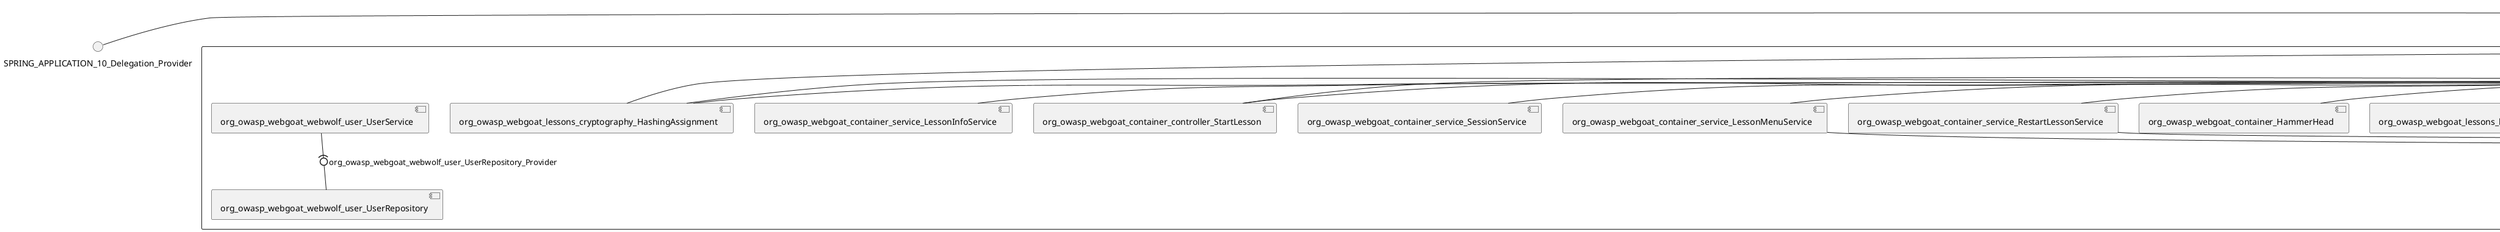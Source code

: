 @startuml
skinparam fixCircleLabelOverlapping true
skinparam componentStyle uml2
() SPRING_APPLICATION_10_Delegation_Provider
() SPRING_APPLICATION_11_Delegation_Provider
() SPRING_APPLICATION_12_Delegation_Provider
() SPRING_APPLICATION_13_Delegation_Provider
() SPRING_APPLICATION_14_Delegation_Provider
() SPRING_APPLICATION_15_Delegation_Provider
() SPRING_APPLICATION_16_Delegation_Provider
() SPRING_APPLICATION_2_Delegation_Provider
() SPRING_APPLICATION_3_Delegation_Provider
() SPRING_APPLICATION_4_Delegation_Provider
() SPRING_APPLICATION_5_Delegation_Provider
() SPRING_APPLICATION_6_Delegation_Provider
() SPRING_APPLICATION_7_Delegation_Provider
() SPRING_APPLICATION_8_Delegation_Provider
() SPRING_APPLICATION_9_Delegation_Provider
() SPRING_APPLICATION_BypassRestrictions_FieldRestrictions_POST_Delegation_Provider
() SPRING_APPLICATION_BypassRestrictions_frontendValidation_POST_Delegation_Provider
() SPRING_APPLICATION_ChromeDevTools_dummy_POST_Delegation_Provider
() SPRING_APPLICATION_ChromeDevTools_network_POST_Delegation_Provider
() SPRING_APPLICATION_CrossSiteScriptingStored_stored_xss_POST_Delegation_Provider
() SPRING_APPLICATION_CrossSiteScriptingStored_stored_xss_follow_up_POST_Delegation_Provider
() SPRING_APPLICATION_CrossSiteScripting_attack1_POST_Delegation_Provider
() SPRING_APPLICATION_CrossSiteScripting_attack3_POST_Delegation_Provider
() SPRING_APPLICATION_CrossSiteScripting_attack4_POST_Delegation_Provider
() SPRING_APPLICATION_CrossSiteScripting_attack5a_GET_Delegation_Provider
() SPRING_APPLICATION_CrossSiteScripting_attack6a_POST_Delegation_Provider
() SPRING_APPLICATION_CrossSiteScripting_dom_follow_up_POST_Delegation_Provider
() SPRING_APPLICATION_CrossSiteScripting_phone_home_xss_POST_Delegation_Provider
() SPRING_APPLICATION_CrossSiteScripting_quiz_GET_POST_Delegation_Provider
() SPRING_APPLICATION_Delegation_Provider
() SPRING_APPLICATION_GET_10_Delegation_Provider
() SPRING_APPLICATION_GET_11_Delegation_Provider
() SPRING_APPLICATION_GET_2_Delegation_Provider
() SPRING_APPLICATION_GET_3_Delegation_Provider
() SPRING_APPLICATION_GET_4_Delegation_Provider
() SPRING_APPLICATION_GET_5_Delegation_Provider
() SPRING_APPLICATION_GET_6_Delegation_Provider
() SPRING_APPLICATION_GET_7_Delegation_Provider
() SPRING_APPLICATION_GET_8_Delegation_Provider
() SPRING_APPLICATION_GET_9_Delegation_Provider
() SPRING_APPLICATION_GET_Delegation_Provider
() SPRING_APPLICATION_HtmlTampering_task_POST_Delegation_Provider
() SPRING_APPLICATION_HttpBasics_attack1_POST_Delegation_Provider
() SPRING_APPLICATION_HttpBasics_attack2_POST_Delegation_Provider
() SPRING_APPLICATION_IDOR_diff_attributes_POST_Delegation_Provider
() SPRING_APPLICATION_IDOR_login_POST_Delegation_Provider
() SPRING_APPLICATION_IDOR_profile_alt_path_POST_Delegation_Provider
() SPRING_APPLICATION_InsecureDeserialization_task_POST_Delegation_Provider
() SPRING_APPLICATION_InsecureLogin_Delegation_Provider
() SPRING_APPLICATION_JWT_decode_POST_Delegation_Provider
() SPRING_APPLICATION_JWT_jku_Delegation_Provider
() SPRING_APPLICATION_JWT_kid_Delegation_Provider
() SPRING_APPLICATION_JWT_quiz_GET_POST_Delegation_Provider
() SPRING_APPLICATION_JWT_refresh_Delegation_Provider
() SPRING_APPLICATION_JWT_secret_POST_Delegation_Provider
() SPRING_APPLICATION_JWT_votings_Delegation_Provider
() SPRING_APPLICATION_LogSpoofing_log_bleeding_POST_Delegation_Provider
() SPRING_APPLICATION_LogSpoofing_log_spoofing_POST_Delegation_Provider
() SPRING_APPLICATION_POST_10_Delegation_Provider
() SPRING_APPLICATION_POST_11_Delegation_Provider
() SPRING_APPLICATION_POST_12_Delegation_Provider
() SPRING_APPLICATION_POST_13_Delegation_Provider
() SPRING_APPLICATION_POST_14_Delegation_Provider
() SPRING_APPLICATION_POST_15_Delegation_Provider
() SPRING_APPLICATION_POST_16_Delegation_Provider
() SPRING_APPLICATION_POST_17_Delegation_Provider
() SPRING_APPLICATION_POST_18_Delegation_Provider
() SPRING_APPLICATION_POST_2_Delegation_Provider
() SPRING_APPLICATION_POST_3_Delegation_Provider
() SPRING_APPLICATION_POST_4_Delegation_Provider
() SPRING_APPLICATION_POST_5_Delegation_Provider
() SPRING_APPLICATION_POST_6_Delegation_Provider
() SPRING_APPLICATION_POST_7_Delegation_Provider
() SPRING_APPLICATION_POST_8_Delegation_Provider
() SPRING_APPLICATION_POST_9_Delegation_Provider
() SPRING_APPLICATION_POST_Delegation_Provider
() SPRING_APPLICATION_PUT_Delegation_Provider
() SPRING_APPLICATION_PasswordReset_ForgotPassword_create_password_reset_link_POST_Delegation_Provider
() SPRING_APPLICATION_PasswordReset_SecurityQuestions_POST_Delegation_Provider
() SPRING_APPLICATION_PasswordReset_reset_Delegation_Provider
() SPRING_APPLICATION_PasswordReset_simple_mail_reset_POST_Delegation_Provider
() SPRING_APPLICATION_PathTraversal_profile_picture_GET_Delegation_Provider
() SPRING_APPLICATION_PathTraversal_profile_picture_fix_GET_Delegation_Provider
() SPRING_APPLICATION_PathTraversal_profile_upload_POST_Delegation_Provider
() SPRING_APPLICATION_PathTraversal_profile_upload_fix_POST_Delegation_Provider
() SPRING_APPLICATION_PathTraversal_profile_upload_remove_user_input_POST_Delegation_Provider
() SPRING_APPLICATION_PathTraversal_random_POST_Delegation_Provider
() SPRING_APPLICATION_PathTraversal_random_picture_GET_Delegation_Provider
() SPRING_APPLICATION_PathTraversal_zip_slip_Delegation_Provider
() SPRING_APPLICATION_SSRF_task1_POST_Delegation_Provider
() SPRING_APPLICATION_SSRF_task2_POST_Delegation_Provider
() SPRING_APPLICATION_SecurePasswords_assignment_POST_Delegation_Provider
() SPRING_APPLICATION_SqlInjectionAdvanced_attack6a_POST_Delegation_Provider
() SPRING_APPLICATION_SqlInjectionAdvanced_attack6b_POST_Delegation_Provider
() SPRING_APPLICATION_SqlInjectionAdvanced_challenge_Login_POST_Delegation_Provider
() SPRING_APPLICATION_SqlInjectionAdvanced_challenge_PUT_Delegation_Provider
() SPRING_APPLICATION_SqlInjectionAdvanced_quiz_GET_POST_Delegation_Provider
() SPRING_APPLICATION_SqlInjectionMitigations_attack10a_POST_Delegation_Provider
() SPRING_APPLICATION_SqlInjectionMitigations_attack10b_POST_Delegation_Provider
() SPRING_APPLICATION_SqlInjectionMitigations_attack12a_POST_Delegation_Provider
() SPRING_APPLICATION_SqlInjectionMitigations_servers_GET_Delegation_Provider
() SPRING_APPLICATION_SqlInjection_assignment5a_POST_Delegation_Provider
() SPRING_APPLICATION_SqlInjection_assignment5b_POST_Delegation_Provider
() SPRING_APPLICATION_SqlInjection_attack10_POST_Delegation_Provider
() SPRING_APPLICATION_SqlInjection_attack2_POST_Delegation_Provider
() SPRING_APPLICATION_SqlInjection_attack3_POST_Delegation_Provider
() SPRING_APPLICATION_SqlInjection_attack4_POST_Delegation_Provider
() SPRING_APPLICATION_SqlInjection_attack5_POST_Delegation_Provider
() SPRING_APPLICATION_SqlInjection_attack8_POST_Delegation_Provider
() SPRING_APPLICATION_SqlInjection_attack9_POST_Delegation_Provider
() SPRING_APPLICATION_SqlOnlyInputValidationOnKeywords_attack_POST_Delegation_Provider
() SPRING_APPLICATION_SqlOnlyInputValidation_attack_POST_Delegation_Provider
() SPRING_APPLICATION_VulnerableComponents_attack1_POST_Delegation_Provider
() SPRING_APPLICATION_WebWolf_GET_Delegation_Provider
() SPRING_APPLICATION_WebWolf_landing_Delegation_Provider
() SPRING_APPLICATION_WebWolf_mail_Delegation_Provider
() SPRING_APPLICATION_challenge_1_POST_Delegation_Provider
() SPRING_APPLICATION_challenge_5_POST_Delegation_Provider
() SPRING_APPLICATION_challenge_7_Delegation_Provider
() SPRING_APPLICATION_challenge_8_Delegation_Provider
() SPRING_APPLICATION_challenge_logo_Delegation_Provider
() SPRING_APPLICATION_cia_quiz_GET_POST_Delegation_Provider
() SPRING_APPLICATION_clientSideFiltering_attack1_POST_Delegation_Provider
() SPRING_APPLICATION_clientSideFiltering_challenge_store_coupons_GET_Delegation_Provider
() SPRING_APPLICATION_clientSideFiltering_getItForFree_POST_Delegation_Provider
() SPRING_APPLICATION_clientSideFiltering_salaries_GET_Delegation_Provider
() SPRING_APPLICATION_crypto_encoding_basic_auth_POST_Delegation_Provider
() SPRING_APPLICATION_crypto_encoding_xor_POST_Delegation_Provider
() SPRING_APPLICATION_crypto_hashing_POST_Delegation_Provider
() SPRING_APPLICATION_crypto_secure_defaults_POST_Delegation_Provider
() SPRING_APPLICATION_crypto_signing_verify_POST_Delegation_Provider
() SPRING_APPLICATION_csrf_feedback_message_POST_Delegation_Provider
() SPRING_APPLICATION_csrf_review_POST_Delegation_Provider
() SPRING_APPLICATION_files_GET_Delegation_Provider
() SPRING_APPLICATION_fileupload_POST_Delegation_Provider
() SPRING_APPLICATION_jwt_Delegation_Provider
() SPRING_APPLICATION_landing_Delegation_Provider
() SPRING_APPLICATION_lesson_template_Delegation_Provider
() SPRING_APPLICATION_login_oauth_mvc_GET_Delegation_Provider
() SPRING_APPLICATION_mail_DELETE_GET_POST_Delegation_Provider
() SPRING_APPLICATION_register_mvc_POST_Delegation_Provider
() SPRING_APPLICATION_registration_GET_Delegation_Provider
() SPRING_APPLICATION_requests_GET_Delegation_Provider
() SPRING_APPLICATION_scoreboard_data_GET_Delegation_Provider
() SPRING_APPLICATION_server_directory_GET_Delegation_Provider
() SPRING_APPLICATION_service_debug_labels_mvc_Delegation_Provider
() SPRING_APPLICATION_service_lessonoverview_mvc_Delegation_Provider
() SPRING_APPLICATION_xxe_comments_GET_Delegation_Provider
rectangle System {
[org_owasp_webgoat_container_HammerHead] [[webgoat-webgoat.repository#_fHereJDmEe-C69D9hOqeIQ]]
[org_owasp_webgoat_container_WebWolfRedirect] [[webgoat-webgoat.repository#_fHereJDmEe-C69D9hOqeIQ]]
[org_owasp_webgoat_container_controller_StartLesson] [[webgoat-webgoat.repository#_fHereJDmEe-C69D9hOqeIQ]]
[org_owasp_webgoat_container_controller_Welcome] [[webgoat-webgoat.repository#_fHereJDmEe-C69D9hOqeIQ]]
[org_owasp_webgoat_container_i18n_PluginMessages_Provider] [[webgoat-webgoat.repository#_fHereJDmEe-C69D9hOqeIQ]]
[org_owasp_webgoat_container_report_ReportCardController] [[webgoat-webgoat.repository#_fHereJDmEe-C69D9hOqeIQ]]
[org_owasp_webgoat_container_service_EnvironmentService] [[webgoat-webgoat.repository#_fHereJDmEe-C69D9hOqeIQ]]
[org_owasp_webgoat_container_service_HintService] [[webgoat-webgoat.repository#_fHereJDmEe-C69D9hOqeIQ]]
[org_owasp_webgoat_container_service_LabelDebugService] [[webgoat-webgoat.repository#_fHereJDmEe-C69D9hOqeIQ]]
[org_owasp_webgoat_container_service_LabelService] [[webgoat-webgoat.repository#_fHereJDmEe-C69D9hOqeIQ]]
[org_owasp_webgoat_container_service_LessonInfoService] [[webgoat-webgoat.repository#_fHereJDmEe-C69D9hOqeIQ]]
[org_owasp_webgoat_container_service_LessonMenuService] [[webgoat-webgoat.repository#_fHereJDmEe-C69D9hOqeIQ]]
[org_owasp_webgoat_container_service_LessonProgressService] [[webgoat-webgoat.repository#_fHereJDmEe-C69D9hOqeIQ]]
[org_owasp_webgoat_container_service_LessonTitleService] [[webgoat-webgoat.repository#_fHereJDmEe-C69D9hOqeIQ]]
[org_owasp_webgoat_container_service_RestartLessonService] [[webgoat-webgoat.repository#_fHereJDmEe-C69D9hOqeIQ]]
[org_owasp_webgoat_container_service_SessionService] [[webgoat-webgoat.repository#_fHereJDmEe-C69D9hOqeIQ]]
[org_owasp_webgoat_container_session_UserSessionData_Provider] [[webgoat-webgoat.repository#_fHereJDmEe-C69D9hOqeIQ]]
[org_owasp_webgoat_container_session_WebSession_Provider] [[webgoat-webgoat.repository#_fHereJDmEe-C69D9hOqeIQ]]
[org_owasp_webgoat_container_users_RegistrationController] [[webgoat-webgoat.repository#_fHereJDmEe-C69D9hOqeIQ]]
[org_owasp_webgoat_container_users_Scoreboard] [[webgoat-webgoat.repository#_fHereJDmEe-C69D9hOqeIQ]]
[org_owasp_webgoat_container_users_UserProgressRepository] [[webgoat-webgoat.repository#_fHereJDmEe-C69D9hOqeIQ]]
[org_owasp_webgoat_container_users_UserRepository] [[webgoat-webgoat.repository#_fHereJDmEe-C69D9hOqeIQ]]
[org_owasp_webgoat_container_users_UserService] [[webgoat-webgoat.repository#_fHereJDmEe-C69D9hOqeIQ]]
[org_owasp_webgoat_lessons_authbypass_VerifyAccount] [[webgoat-webgoat.repository#_fHereJDmEe-C69D9hOqeIQ]]
[org_owasp_webgoat_lessons_bypassrestrictions_BypassRestrictionsFieldRestrictions] [[webgoat-webgoat.repository#_fHereJDmEe-C69D9hOqeIQ]]
[org_owasp_webgoat_lessons_bypassrestrictions_BypassRestrictionsFrontendValidation] [[webgoat-webgoat.repository#_fHereJDmEe-C69D9hOqeIQ]]
[org_owasp_webgoat_lessons_challenges_FlagController] [[webgoat-webgoat.repository#_fHereJDmEe-C69D9hOqeIQ]]
[org_owasp_webgoat_lessons_challenges_challenge1_Assignment1] [[webgoat-webgoat.repository#_fHereJDmEe-C69D9hOqeIQ]]
[org_owasp_webgoat_lessons_challenges_challenge1_ImageServlet] [[webgoat-webgoat.repository#_fHereJDmEe-C69D9hOqeIQ]]
[org_owasp_webgoat_lessons_challenges_challenge5_Assignment5] [[webgoat-webgoat.repository#_fHereJDmEe-C69D9hOqeIQ]]
[org_owasp_webgoat_lessons_challenges_challenge7_Assignment7] [[webgoat-webgoat.repository#_fHereJDmEe-C69D9hOqeIQ]]
[org_owasp_webgoat_lessons_challenges_challenge8_Assignment8] [[webgoat-webgoat.repository#_fHereJDmEe-C69D9hOqeIQ]]
[org_owasp_webgoat_lessons_chromedevtools_NetworkDummy] [[webgoat-webgoat.repository#_fHereJDmEe-C69D9hOqeIQ]]
[org_owasp_webgoat_lessons_chromedevtools_NetworkLesson] [[webgoat-webgoat.repository#_fHereJDmEe-C69D9hOqeIQ]]
[org_owasp_webgoat_lessons_cia_CIAQuiz] [[webgoat-webgoat.repository#_fHereJDmEe-C69D9hOqeIQ]]
[org_owasp_webgoat_lessons_clientsidefiltering_ClientSideFilteringAssignment] [[webgoat-webgoat.repository#_fHereJDmEe-C69D9hOqeIQ]]
[org_owasp_webgoat_lessons_clientsidefiltering_ClientSideFilteringFreeAssignment] [[webgoat-webgoat.repository#_fHereJDmEe-C69D9hOqeIQ]]
[org_owasp_webgoat_lessons_clientsidefiltering_Salaries] [[webgoat-webgoat.repository#_fHereJDmEe-C69D9hOqeIQ]]
[org_owasp_webgoat_lessons_clientsidefiltering_ShopEndpoint] [[webgoat-webgoat.repository#_fHereJDmEe-C69D9hOqeIQ]]
[org_owasp_webgoat_lessons_cryptography_EncodingAssignment] [[webgoat-webgoat.repository#_fHereJDmEe-C69D9hOqeIQ]]
[org_owasp_webgoat_lessons_cryptography_HashingAssignment] [[webgoat-webgoat.repository#_fHereJDmEe-C69D9hOqeIQ]]
[org_owasp_webgoat_lessons_cryptography_SecureDefaultsAssignment] [[webgoat-webgoat.repository#_fHereJDmEe-C69D9hOqeIQ]]
[org_owasp_webgoat_lessons_cryptography_SigningAssignment] [[webgoat-webgoat.repository#_fHereJDmEe-C69D9hOqeIQ]]
[org_owasp_webgoat_lessons_cryptography_XOREncodingAssignment] [[webgoat-webgoat.repository#_fHereJDmEe-C69D9hOqeIQ]]
[org_owasp_webgoat_lessons_csrf_CSRFConfirmFlag1] [[webgoat-webgoat.repository#_fHereJDmEe-C69D9hOqeIQ]]
[org_owasp_webgoat_lessons_csrf_CSRFFeedback] [[webgoat-webgoat.repository#_fHereJDmEe-C69D9hOqeIQ]]
[org_owasp_webgoat_lessons_csrf_CSRFGetFlag] [[webgoat-webgoat.repository#_fHereJDmEe-C69D9hOqeIQ]]
[org_owasp_webgoat_lessons_csrf_CSRFLogin] [[webgoat-webgoat.repository#_fHereJDmEe-C69D9hOqeIQ]]
[org_owasp_webgoat_lessons_csrf_ForgedReviews] [[webgoat-webgoat.repository#_fHereJDmEe-C69D9hOqeIQ]]
[org_owasp_webgoat_lessons_csrf_ObjectMapper_Provider] [[webgoat-webgoat.repository#_fHereJDmEe-C69D9hOqeIQ]]
[org_owasp_webgoat_lessons_deserialization_InsecureDeserializationTask] [[webgoat-webgoat.repository#_fHereJDmEe-C69D9hOqeIQ]]
[org_owasp_webgoat_lessons_hijacksession_HijackSessionAssignment] [[webgoat-webgoat.repository#_fHereJDmEe-C69D9hOqeIQ]]
[org_owasp_webgoat_lessons_hijacksession_cas_HijackSessionAuthenticationProvider] [[webgoat-webgoat.repository#_fHereJDmEe-C69D9hOqeIQ]]
[org_owasp_webgoat_lessons_htmltampering_HtmlTamperingTask] [[webgoat-webgoat.repository#_fHereJDmEe-C69D9hOqeIQ]]
[org_owasp_webgoat_lessons_httpbasics_HttpBasicsLesson] [[webgoat-webgoat.repository#_fHereJDmEe-C69D9hOqeIQ]]
[org_owasp_webgoat_lessons_httpbasics_HttpBasicsQuiz] [[webgoat-webgoat.repository#_fHereJDmEe-C69D9hOqeIQ]]
[org_owasp_webgoat_lessons_httpproxies_HttpBasicsInterceptRequest] [[webgoat-webgoat.repository#_fHereJDmEe-C69D9hOqeIQ]]
[org_owasp_webgoat_lessons_idor_IDORDiffAttributes] [[webgoat-webgoat.repository#_fHereJDmEe-C69D9hOqeIQ]]
[org_owasp_webgoat_lessons_idor_IDOREditOtherProfile] [[webgoat-webgoat.repository#_fHereJDmEe-C69D9hOqeIQ]]
[org_owasp_webgoat_lessons_idor_IDORLogin] [[webgoat-webgoat.repository#_fHereJDmEe-C69D9hOqeIQ]]
[org_owasp_webgoat_lessons_idor_IDORViewOtherProfile] [[webgoat-webgoat.repository#_fHereJDmEe-C69D9hOqeIQ]]
[org_owasp_webgoat_lessons_idor_IDORViewOwnProfile] [[webgoat-webgoat.repository#_fHereJDmEe-C69D9hOqeIQ]]
[org_owasp_webgoat_lessons_idor_IDORViewOwnProfileAltUrl] [[webgoat-webgoat.repository#_fHereJDmEe-C69D9hOqeIQ]]
[org_owasp_webgoat_lessons_insecurelogin_InsecureLoginTask] [[webgoat-webgoat.repository#_fHereJDmEe-C69D9hOqeIQ]]
[org_owasp_webgoat_lessons_jwt_JWTDecodeEndpoint] [[webgoat-webgoat.repository#_fHereJDmEe-C69D9hOqeIQ]]
[org_owasp_webgoat_lessons_jwt_JWTQuiz] [[webgoat-webgoat.repository#_fHereJDmEe-C69D9hOqeIQ]]
[org_owasp_webgoat_lessons_jwt_JWTRefreshEndpoint] [[webgoat-webgoat.repository#_fHereJDmEe-C69D9hOqeIQ]]
[org_owasp_webgoat_lessons_jwt_JWTSecretKeyEndpoint] [[webgoat-webgoat.repository#_fHereJDmEe-C69D9hOqeIQ]]
[org_owasp_webgoat_lessons_jwt_JWTVotesEndpoint] [[webgoat-webgoat.repository#_fHereJDmEe-C69D9hOqeIQ]]
[org_owasp_webgoat_lessons_jwt_claimmisuse_JWTHeaderJKUEndpoint] [[webgoat-webgoat.repository#_fHereJDmEe-C69D9hOqeIQ]]
[org_owasp_webgoat_lessons_jwt_claimmisuse_JWTHeaderKIDEndpoint] [[webgoat-webgoat.repository#_fHereJDmEe-C69D9hOqeIQ]]
[org_owasp_webgoat_lessons_lessontemplate_SampleAttack] [[webgoat-webgoat.repository#_fHereJDmEe-C69D9hOqeIQ]]
[org_owasp_webgoat_lessons_logging_LogBleedingTask] [[webgoat-webgoat.repository#_fHereJDmEe-C69D9hOqeIQ]]
[org_owasp_webgoat_lessons_logging_LogSpoofingTask] [[webgoat-webgoat.repository#_fHereJDmEe-C69D9hOqeIQ]]
[org_owasp_webgoat_lessons_missingac_MissingFunctionACHiddenMenus] [[webgoat-webgoat.repository#_fHereJDmEe-C69D9hOqeIQ]]
[org_owasp_webgoat_lessons_missingac_MissingFunctionACUsers] [[webgoat-webgoat.repository#_fHereJDmEe-C69D9hOqeIQ]]
[org_owasp_webgoat_lessons_missingac_MissingFunctionACYourHash] [[webgoat-webgoat.repository#_fHereJDmEe-C69D9hOqeIQ]]
[org_owasp_webgoat_lessons_missingac_MissingFunctionACYourHashAdmin] [[webgoat-webgoat.repository#_fHereJDmEe-C69D9hOqeIQ]]
[org_owasp_webgoat_lessons_passwordreset_QuestionsAssignment] [[webgoat-webgoat.repository#_fHereJDmEe-C69D9hOqeIQ]]
[org_owasp_webgoat_lessons_passwordreset_ResetLinkAssignment] [[webgoat-webgoat.repository#_fHereJDmEe-C69D9hOqeIQ]]
[org_owasp_webgoat_lessons_passwordreset_ResetLinkAssignmentForgotPassword] [[webgoat-webgoat.repository#_fHereJDmEe-C69D9hOqeIQ]]
[org_owasp_webgoat_lessons_passwordreset_SecurityQuestionAssignment] [[webgoat-webgoat.repository#_fHereJDmEe-C69D9hOqeIQ]]
[org_owasp_webgoat_lessons_passwordreset_SimpleMailAssignment] [[webgoat-webgoat.repository#_fHereJDmEe-C69D9hOqeIQ]]
[org_owasp_webgoat_lessons_passwordreset_TriedQuestions] [[webgoat-webgoat.repository#_fHereJDmEe-C69D9hOqeIQ]]
[org_owasp_webgoat_lessons_pathtraversal_ProfileUpload] [[webgoat-webgoat.repository#_fHereJDmEe-C69D9hOqeIQ]]
[org_owasp_webgoat_lessons_pathtraversal_ProfileUploadFix] [[webgoat-webgoat.repository#_fHereJDmEe-C69D9hOqeIQ]]
[org_owasp_webgoat_lessons_pathtraversal_ProfileUploadRemoveUserInput] [[webgoat-webgoat.repository#_fHereJDmEe-C69D9hOqeIQ]]
[org_owasp_webgoat_lessons_pathtraversal_ProfileUploadRetrieval] [[webgoat-webgoat.repository#_fHereJDmEe-C69D9hOqeIQ]]
[org_owasp_webgoat_lessons_pathtraversal_ProfileZipSlip] [[webgoat-webgoat.repository#_fHereJDmEe-C69D9hOqeIQ]]
[org_owasp_webgoat_lessons_securepasswords_SecurePasswordsAssignment] [[webgoat-webgoat.repository#_fHereJDmEe-C69D9hOqeIQ]]
[org_owasp_webgoat_lessons_spoofcookie_SpoofCookieAssignment] [[webgoat-webgoat.repository#_fHereJDmEe-C69D9hOqeIQ]]
[org_owasp_webgoat_lessons_sqlinjection_advanced_SqlInjectionChallenge] [[webgoat-webgoat.repository#_fHereJDmEe-C69D9hOqeIQ]]
[org_owasp_webgoat_lessons_sqlinjection_advanced_SqlInjectionChallengeLogin] [[webgoat-webgoat.repository#_fHereJDmEe-C69D9hOqeIQ]]
[org_owasp_webgoat_lessons_sqlinjection_advanced_SqlInjectionLesson6a] [[webgoat-webgoat.repository#_fHereJDmEe-C69D9hOqeIQ]]
[org_owasp_webgoat_lessons_sqlinjection_advanced_SqlInjectionLesson6b] [[webgoat-webgoat.repository#_fHereJDmEe-C69D9hOqeIQ]]
[org_owasp_webgoat_lessons_sqlinjection_advanced_SqlInjectionQuiz] [[webgoat-webgoat.repository#_fHereJDmEe-C69D9hOqeIQ]]
[org_owasp_webgoat_lessons_sqlinjection_introduction_SqlInjectionLesson10] [[webgoat-webgoat.repository#_fHereJDmEe-C69D9hOqeIQ]]
[org_owasp_webgoat_lessons_sqlinjection_introduction_SqlInjectionLesson2] [[webgoat-webgoat.repository#_fHereJDmEe-C69D9hOqeIQ]]
[org_owasp_webgoat_lessons_sqlinjection_introduction_SqlInjectionLesson3] [[webgoat-webgoat.repository#_fHereJDmEe-C69D9hOqeIQ]]
[org_owasp_webgoat_lessons_sqlinjection_introduction_SqlInjectionLesson4] [[webgoat-webgoat.repository#_fHereJDmEe-C69D9hOqeIQ]]
[org_owasp_webgoat_lessons_sqlinjection_introduction_SqlInjectionLesson5] [[webgoat-webgoat.repository#_fHereJDmEe-C69D9hOqeIQ]]
[org_owasp_webgoat_lessons_sqlinjection_introduction_SqlInjectionLesson5a] [[webgoat-webgoat.repository#_fHereJDmEe-C69D9hOqeIQ]]
[org_owasp_webgoat_lessons_sqlinjection_introduction_SqlInjectionLesson5b] [[webgoat-webgoat.repository#_fHereJDmEe-C69D9hOqeIQ]]
[org_owasp_webgoat_lessons_sqlinjection_introduction_SqlInjectionLesson8] [[webgoat-webgoat.repository#_fHereJDmEe-C69D9hOqeIQ]]
[org_owasp_webgoat_lessons_sqlinjection_introduction_SqlInjectionLesson9] [[webgoat-webgoat.repository#_fHereJDmEe-C69D9hOqeIQ]]
[org_owasp_webgoat_lessons_sqlinjection_mitigation_Servers] [[webgoat-webgoat.repository#_fHereJDmEe-C69D9hOqeIQ]]
[org_owasp_webgoat_lessons_sqlinjection_mitigation_SqlInjectionLesson10a] [[webgoat-webgoat.repository#_fHereJDmEe-C69D9hOqeIQ]]
[org_owasp_webgoat_lessons_sqlinjection_mitigation_SqlInjectionLesson10b] [[webgoat-webgoat.repository#_fHereJDmEe-C69D9hOqeIQ]]
[org_owasp_webgoat_lessons_sqlinjection_mitigation_SqlInjectionLesson13] [[webgoat-webgoat.repository#_fHereJDmEe-C69D9hOqeIQ]]
[org_owasp_webgoat_lessons_sqlinjection_mitigation_SqlOnlyInputValidation] [[webgoat-webgoat.repository#_fHereJDmEe-C69D9hOqeIQ]]
[org_owasp_webgoat_lessons_sqlinjection_mitigation_SqlOnlyInputValidationOnKeywords] [[webgoat-webgoat.repository#_fHereJDmEe-C69D9hOqeIQ]]
[org_owasp_webgoat_lessons_ssrf_SSRFTask1] [[webgoat-webgoat.repository#_fHereJDmEe-C69D9hOqeIQ]]
[org_owasp_webgoat_lessons_ssrf_SSRFTask2] [[webgoat-webgoat.repository#_fHereJDmEe-C69D9hOqeIQ]]
[org_owasp_webgoat_lessons_vulnerablecomponents_VulnerableComponentsLesson] [[webgoat-webgoat.repository#_fHereJDmEe-C69D9hOqeIQ]]
[org_owasp_webgoat_lessons_webwolfintroduction_LandingAssignment] [[webgoat-webgoat.repository#_fHereJDmEe-C69D9hOqeIQ]]
[org_owasp_webgoat_lessons_webwolfintroduction_MailAssignment] [[webgoat-webgoat.repository#_fHereJDmEe-C69D9hOqeIQ]]
[org_owasp_webgoat_lessons_xss_CrossSiteScriptingLesson1] [[webgoat-webgoat.repository#_fHereJDmEe-C69D9hOqeIQ]]
[org_owasp_webgoat_lessons_xss_CrossSiteScriptingLesson3] [[webgoat-webgoat.repository#_fHereJDmEe-C69D9hOqeIQ]]
[org_owasp_webgoat_lessons_xss_CrossSiteScriptingLesson4] [[webgoat-webgoat.repository#_fHereJDmEe-C69D9hOqeIQ]]
[org_owasp_webgoat_lessons_xss_CrossSiteScriptingLesson5a] [[webgoat-webgoat.repository#_fHereJDmEe-C69D9hOqeIQ]]
[org_owasp_webgoat_lessons_xss_CrossSiteScriptingLesson6a] [[webgoat-webgoat.repository#_fHereJDmEe-C69D9hOqeIQ]]
[org_owasp_webgoat_lessons_xss_CrossSiteScriptingQuiz] [[webgoat-webgoat.repository#_fHereJDmEe-C69D9hOqeIQ]]
[org_owasp_webgoat_lessons_xss_DOMCrossSiteScripting] [[webgoat-webgoat.repository#_fHereJDmEe-C69D9hOqeIQ]]
[org_owasp_webgoat_lessons_xss_DOMCrossSiteScriptingVerifier] [[webgoat-webgoat.repository#_fHereJDmEe-C69D9hOqeIQ]]
[org_owasp_webgoat_lessons_xss_stored_StoredCrossSiteScriptingVerifier] [[webgoat-webgoat.repository#_fHereJDmEe-C69D9hOqeIQ]]
[org_owasp_webgoat_lessons_xss_stored_StoredXssComments] [[webgoat-webgoat.repository#_fHereJDmEe-C69D9hOqeIQ]]
[org_owasp_webgoat_lessons_xxe_BlindSendFileAssignment] [[webgoat-webgoat.repository#_fHereJDmEe-C69D9hOqeIQ]]
[org_owasp_webgoat_lessons_xxe_CommentsCache] [[webgoat-webgoat.repository#_fHereJDmEe-C69D9hOqeIQ]]
[org_owasp_webgoat_lessons_xxe_CommentsEndpoint] [[webgoat-webgoat.repository#_fHereJDmEe-C69D9hOqeIQ]]
[org_owasp_webgoat_lessons_xxe_ContentTypeAssignment] [[webgoat-webgoat.repository#_fHereJDmEe-C69D9hOqeIQ]]
[org_owasp_webgoat_lessons_xxe_SimpleXXE] [[webgoat-webgoat.repository#_fHereJDmEe-C69D9hOqeIQ]]
[org_owasp_webgoat_webwolf_FileServer] [[webgoat-webgoat.repository#_fHereJDmEe-C69D9hOqeIQ]]
[org_owasp_webgoat_webwolf_jwt_JWTController] [[webgoat-webgoat.repository#_fHereJDmEe-C69D9hOqeIQ]]
[org_owasp_webgoat_webwolf_mailbox_MailboxController] [[webgoat-webgoat.repository#_fHereJDmEe-C69D9hOqeIQ]]
[org_owasp_webgoat_webwolf_mailbox_MailboxRepository] [[webgoat-webgoat.repository#_fHereJDmEe-C69D9hOqeIQ]]
[org_owasp_webgoat_webwolf_requests_LandingPage] [[webgoat-webgoat.repository#_fHereJDmEe-C69D9hOqeIQ]]
[org_owasp_webgoat_webwolf_requests_Requests] [[webgoat-webgoat.repository#_fHereJDmEe-C69D9hOqeIQ]]
[org_owasp_webgoat_webwolf_user_UserRepository] [[webgoat-webgoat.repository#_fHereJDmEe-C69D9hOqeIQ]]
[org_owasp_webgoat_webwolf_user_UserService] [[webgoat-webgoat.repository#_fHereJDmEe-C69D9hOqeIQ]]
port SPRING_APPLICATION_10_Provider
SPRING_APPLICATION_10_Delegation_Provider - SPRING_APPLICATION_10_Provider
SPRING_APPLICATION_10_Provider - [org_owasp_webgoat_lessons_cryptography_HashingAssignment]
port SPRING_APPLICATION_11_Provider
SPRING_APPLICATION_11_Delegation_Provider - SPRING_APPLICATION_11_Provider
SPRING_APPLICATION_11_Provider - [org_owasp_webgoat_webwolf_FileServer]
port SPRING_APPLICATION_12_Provider
SPRING_APPLICATION_12_Delegation_Provider - SPRING_APPLICATION_12_Provider
SPRING_APPLICATION_12_Provider - [org_owasp_webgoat_lessons_cryptography_HashingAssignment]
port SPRING_APPLICATION_13_Provider
SPRING_APPLICATION_13_Delegation_Provider - SPRING_APPLICATION_13_Provider
SPRING_APPLICATION_13_Provider - [org_owasp_webgoat_container_service_LessonInfoService]
port SPRING_APPLICATION_14_Provider
SPRING_APPLICATION_14_Delegation_Provider - SPRING_APPLICATION_14_Provider
SPRING_APPLICATION_14_Provider - [org_owasp_webgoat_container_controller_StartLesson]
port SPRING_APPLICATION_15_Provider
SPRING_APPLICATION_15_Delegation_Provider - SPRING_APPLICATION_15_Provider
SPRING_APPLICATION_15_Provider - [org_owasp_webgoat_lessons_cryptography_SigningAssignment]
port SPRING_APPLICATION_16_Provider
SPRING_APPLICATION_16_Delegation_Provider - SPRING_APPLICATION_16_Provider
SPRING_APPLICATION_16_Provider - [org_owasp_webgoat_container_service_SessionService]
port SPRING_APPLICATION_2_Provider
SPRING_APPLICATION_2_Delegation_Provider - SPRING_APPLICATION_2_Provider
SPRING_APPLICATION_2_Provider - [org_owasp_webgoat_container_controller_StartLesson]
port SPRING_APPLICATION_3_Provider
SPRING_APPLICATION_3_Delegation_Provider - SPRING_APPLICATION_3_Provider
SPRING_APPLICATION_3_Provider - [org_owasp_webgoat_container_service_LessonMenuService]
port SPRING_APPLICATION_4_Provider
SPRING_APPLICATION_4_Delegation_Provider - SPRING_APPLICATION_4_Provider
SPRING_APPLICATION_4_Provider - [org_owasp_webgoat_lessons_xxe_SimpleXXE]
port SPRING_APPLICATION_5_Provider
SPRING_APPLICATION_5_Delegation_Provider - SPRING_APPLICATION_5_Provider
SPRING_APPLICATION_5_Provider - [org_owasp_webgoat_container_service_RestartLessonService]
port SPRING_APPLICATION_6_Provider
SPRING_APPLICATION_6_Delegation_Provider - SPRING_APPLICATION_6_Provider
SPRING_APPLICATION_6_Provider - [org_owasp_webgoat_lessons_jwt_JWTSecretKeyEndpoint]
port SPRING_APPLICATION_7_Provider
SPRING_APPLICATION_7_Delegation_Provider - SPRING_APPLICATION_7_Provider
SPRING_APPLICATION_7_Provider - [org_owasp_webgoat_container_service_LabelDebugService]
port SPRING_APPLICATION_8_Provider
SPRING_APPLICATION_8_Delegation_Provider - SPRING_APPLICATION_8_Provider
SPRING_APPLICATION_8_Provider - [org_owasp_webgoat_container_HammerHead]
port SPRING_APPLICATION_9_Provider
SPRING_APPLICATION_9_Delegation_Provider - SPRING_APPLICATION_9_Provider
SPRING_APPLICATION_9_Provider - [org_owasp_webgoat_lessons_httpproxies_HttpBasicsInterceptRequest]
port SPRING_APPLICATION_BypassRestrictions_FieldRestrictions_POST_Provider
SPRING_APPLICATION_BypassRestrictions_FieldRestrictions_POST_Delegation_Provider - SPRING_APPLICATION_BypassRestrictions_FieldRestrictions_POST_Provider
SPRING_APPLICATION_BypassRestrictions_FieldRestrictions_POST_Provider - [org_owasp_webgoat_lessons_bypassrestrictions_BypassRestrictionsFieldRestrictions]
port SPRING_APPLICATION_BypassRestrictions_frontendValidation_POST_Provider
SPRING_APPLICATION_BypassRestrictions_frontendValidation_POST_Delegation_Provider - SPRING_APPLICATION_BypassRestrictions_frontendValidation_POST_Provider
SPRING_APPLICATION_BypassRestrictions_frontendValidation_POST_Provider - [org_owasp_webgoat_lessons_bypassrestrictions_BypassRestrictionsFrontendValidation]
port SPRING_APPLICATION_ChromeDevTools_dummy_POST_Provider
SPRING_APPLICATION_ChromeDevTools_dummy_POST_Delegation_Provider - SPRING_APPLICATION_ChromeDevTools_dummy_POST_Provider
SPRING_APPLICATION_ChromeDevTools_dummy_POST_Provider - [org_owasp_webgoat_lessons_chromedevtools_NetworkDummy]
port SPRING_APPLICATION_ChromeDevTools_network_POST_Provider
SPRING_APPLICATION_ChromeDevTools_network_POST_Delegation_Provider - SPRING_APPLICATION_ChromeDevTools_network_POST_Provider
SPRING_APPLICATION_ChromeDevTools_network_POST_Provider - [org_owasp_webgoat_lessons_chromedevtools_NetworkLesson]
port SPRING_APPLICATION_CrossSiteScriptingStored_stored_xss_POST_Provider
SPRING_APPLICATION_CrossSiteScriptingStored_stored_xss_POST_Delegation_Provider - SPRING_APPLICATION_CrossSiteScriptingStored_stored_xss_POST_Provider
SPRING_APPLICATION_CrossSiteScriptingStored_stored_xss_POST_Provider - [org_owasp_webgoat_lessons_xss_stored_StoredXssComments]
port SPRING_APPLICATION_CrossSiteScriptingStored_stored_xss_follow_up_POST_Provider
SPRING_APPLICATION_CrossSiteScriptingStored_stored_xss_follow_up_POST_Delegation_Provider - SPRING_APPLICATION_CrossSiteScriptingStored_stored_xss_follow_up_POST_Provider
SPRING_APPLICATION_CrossSiteScriptingStored_stored_xss_follow_up_POST_Provider - [org_owasp_webgoat_lessons_xss_stored_StoredCrossSiteScriptingVerifier]
port SPRING_APPLICATION_CrossSiteScripting_attack1_POST_Provider
SPRING_APPLICATION_CrossSiteScripting_attack1_POST_Delegation_Provider - SPRING_APPLICATION_CrossSiteScripting_attack1_POST_Provider
SPRING_APPLICATION_CrossSiteScripting_attack1_POST_Provider - [org_owasp_webgoat_lessons_xss_CrossSiteScriptingLesson1]
port SPRING_APPLICATION_CrossSiteScripting_attack3_POST_Provider
SPRING_APPLICATION_CrossSiteScripting_attack3_POST_Delegation_Provider - SPRING_APPLICATION_CrossSiteScripting_attack3_POST_Provider
SPRING_APPLICATION_CrossSiteScripting_attack3_POST_Provider - [org_owasp_webgoat_lessons_xss_CrossSiteScriptingLesson3]
port SPRING_APPLICATION_CrossSiteScripting_attack4_POST_Provider
SPRING_APPLICATION_CrossSiteScripting_attack4_POST_Delegation_Provider - SPRING_APPLICATION_CrossSiteScripting_attack4_POST_Provider
SPRING_APPLICATION_CrossSiteScripting_attack4_POST_Provider - [org_owasp_webgoat_lessons_xss_CrossSiteScriptingLesson4]
port SPRING_APPLICATION_CrossSiteScripting_attack5a_GET_Provider
SPRING_APPLICATION_CrossSiteScripting_attack5a_GET_Delegation_Provider - SPRING_APPLICATION_CrossSiteScripting_attack5a_GET_Provider
SPRING_APPLICATION_CrossSiteScripting_attack5a_GET_Provider - [org_owasp_webgoat_lessons_xss_CrossSiteScriptingLesson5a]
port SPRING_APPLICATION_CrossSiteScripting_attack6a_POST_Provider
SPRING_APPLICATION_CrossSiteScripting_attack6a_POST_Delegation_Provider - SPRING_APPLICATION_CrossSiteScripting_attack6a_POST_Provider
SPRING_APPLICATION_CrossSiteScripting_attack6a_POST_Provider - [org_owasp_webgoat_lessons_xss_CrossSiteScriptingLesson6a]
port SPRING_APPLICATION_CrossSiteScripting_dom_follow_up_POST_Provider
SPRING_APPLICATION_CrossSiteScripting_dom_follow_up_POST_Delegation_Provider - SPRING_APPLICATION_CrossSiteScripting_dom_follow_up_POST_Provider
SPRING_APPLICATION_CrossSiteScripting_dom_follow_up_POST_Provider - [org_owasp_webgoat_lessons_xss_DOMCrossSiteScriptingVerifier]
port SPRING_APPLICATION_CrossSiteScripting_phone_home_xss_POST_Provider
SPRING_APPLICATION_CrossSiteScripting_phone_home_xss_POST_Delegation_Provider - SPRING_APPLICATION_CrossSiteScripting_phone_home_xss_POST_Provider
SPRING_APPLICATION_CrossSiteScripting_phone_home_xss_POST_Provider - [org_owasp_webgoat_lessons_xss_DOMCrossSiteScripting]
port SPRING_APPLICATION_CrossSiteScripting_quiz_GET_POST_Provider
SPRING_APPLICATION_CrossSiteScripting_quiz_GET_POST_Delegation_Provider - SPRING_APPLICATION_CrossSiteScripting_quiz_GET_POST_Provider
SPRING_APPLICATION_CrossSiteScripting_quiz_GET_POST_Provider - [org_owasp_webgoat_lessons_xss_CrossSiteScriptingQuiz]
port SPRING_APPLICATION_Provider
SPRING_APPLICATION_Delegation_Provider - SPRING_APPLICATION_Provider
SPRING_APPLICATION_Provider - [org_owasp_webgoat_container_service_LessonTitleService]
port SPRING_APPLICATION_GET_10_Provider
SPRING_APPLICATION_GET_10_Delegation_Provider - SPRING_APPLICATION_GET_10_Provider
SPRING_APPLICATION_GET_10_Provider - [org_owasp_webgoat_lessons_idor_IDORViewOwnProfile]
port SPRING_APPLICATION_GET_11_Provider
SPRING_APPLICATION_GET_11_Delegation_Provider - SPRING_APPLICATION_GET_11_Provider
SPRING_APPLICATION_GET_11_Provider - [org_owasp_webgoat_lessons_missingac_MissingFunctionACUsers]
port SPRING_APPLICATION_GET_2_Provider
SPRING_APPLICATION_GET_2_Delegation_Provider - SPRING_APPLICATION_GET_2_Provider
SPRING_APPLICATION_GET_2_Provider - [org_owasp_webgoat_container_report_ReportCardController]
port SPRING_APPLICATION_GET_3_Provider
SPRING_APPLICATION_GET_3_Delegation_Provider - SPRING_APPLICATION_GET_3_Provider
SPRING_APPLICATION_GET_3_Provider - [org_owasp_webgoat_lessons_cryptography_EncodingAssignment]
port SPRING_APPLICATION_GET_4_Provider
SPRING_APPLICATION_GET_4_Delegation_Provider - SPRING_APPLICATION_GET_4_Provider
SPRING_APPLICATION_GET_4_Provider - [org_owasp_webgoat_lessons_idor_IDORViewOtherProfile]
port SPRING_APPLICATION_GET_5_Provider
SPRING_APPLICATION_GET_5_Delegation_Provider - SPRING_APPLICATION_GET_5_Provider
SPRING_APPLICATION_GET_5_Provider - [org_owasp_webgoat_container_service_LabelService]
port SPRING_APPLICATION_GET_6_Provider
SPRING_APPLICATION_GET_6_Delegation_Provider - SPRING_APPLICATION_GET_6_Provider
SPRING_APPLICATION_GET_6_Provider - [org_owasp_webgoat_container_service_HintService]
port SPRING_APPLICATION_GET_7_Provider
SPRING_APPLICATION_GET_7_Delegation_Provider - SPRING_APPLICATION_GET_7_Provider
SPRING_APPLICATION_GET_7_Provider - [org_owasp_webgoat_lessons_xss_stored_StoredXssComments]
port SPRING_APPLICATION_GET_8_Provider
SPRING_APPLICATION_GET_8_Delegation_Provider - SPRING_APPLICATION_GET_8_Provider
SPRING_APPLICATION_GET_8_Provider - [org_owasp_webgoat_container_controller_Welcome]
port SPRING_APPLICATION_GET_9_Provider
SPRING_APPLICATION_GET_9_Delegation_Provider - SPRING_APPLICATION_GET_9_Provider
SPRING_APPLICATION_GET_9_Provider - [org_owasp_webgoat_lessons_csrf_ForgedReviews]
port SPRING_APPLICATION_GET_Provider
SPRING_APPLICATION_GET_Delegation_Provider - SPRING_APPLICATION_GET_Provider
SPRING_APPLICATION_GET_Provider - [org_owasp_webgoat_lessons_spoofcookie_SpoofCookieAssignment]
port SPRING_APPLICATION_HtmlTampering_task_POST_Provider
SPRING_APPLICATION_HtmlTampering_task_POST_Delegation_Provider - SPRING_APPLICATION_HtmlTampering_task_POST_Provider
SPRING_APPLICATION_HtmlTampering_task_POST_Provider - [org_owasp_webgoat_lessons_htmltampering_HtmlTamperingTask]
port SPRING_APPLICATION_HttpBasics_attack1_POST_Provider
SPRING_APPLICATION_HttpBasics_attack1_POST_Delegation_Provider - SPRING_APPLICATION_HttpBasics_attack1_POST_Provider
SPRING_APPLICATION_HttpBasics_attack1_POST_Provider - [org_owasp_webgoat_lessons_httpbasics_HttpBasicsLesson]
port SPRING_APPLICATION_HttpBasics_attack2_POST_Provider
SPRING_APPLICATION_HttpBasics_attack2_POST_Delegation_Provider - SPRING_APPLICATION_HttpBasics_attack2_POST_Provider
SPRING_APPLICATION_HttpBasics_attack2_POST_Provider - [org_owasp_webgoat_lessons_httpbasics_HttpBasicsQuiz]
port SPRING_APPLICATION_IDOR_diff_attributes_POST_Provider
SPRING_APPLICATION_IDOR_diff_attributes_POST_Delegation_Provider - SPRING_APPLICATION_IDOR_diff_attributes_POST_Provider
SPRING_APPLICATION_IDOR_diff_attributes_POST_Provider - [org_owasp_webgoat_lessons_idor_IDORDiffAttributes]
port SPRING_APPLICATION_IDOR_login_POST_Provider
SPRING_APPLICATION_IDOR_login_POST_Delegation_Provider - SPRING_APPLICATION_IDOR_login_POST_Provider
SPRING_APPLICATION_IDOR_login_POST_Provider - [org_owasp_webgoat_lessons_idor_IDORLogin]
port SPRING_APPLICATION_IDOR_profile_alt_path_POST_Provider
SPRING_APPLICATION_IDOR_profile_alt_path_POST_Delegation_Provider - SPRING_APPLICATION_IDOR_profile_alt_path_POST_Provider
SPRING_APPLICATION_IDOR_profile_alt_path_POST_Provider - [org_owasp_webgoat_lessons_idor_IDORViewOwnProfileAltUrl]
port SPRING_APPLICATION_InsecureDeserialization_task_POST_Provider
SPRING_APPLICATION_InsecureDeserialization_task_POST_Delegation_Provider - SPRING_APPLICATION_InsecureDeserialization_task_POST_Provider
SPRING_APPLICATION_InsecureDeserialization_task_POST_Provider - [org_owasp_webgoat_lessons_deserialization_InsecureDeserializationTask]
port SPRING_APPLICATION_InsecureLogin_Provider
SPRING_APPLICATION_InsecureLogin_Delegation_Provider - SPRING_APPLICATION_InsecureLogin_Provider
SPRING_APPLICATION_InsecureLogin_Provider - [org_owasp_webgoat_lessons_insecurelogin_InsecureLoginTask]
port SPRING_APPLICATION_JWT_decode_POST_Provider
SPRING_APPLICATION_JWT_decode_POST_Delegation_Provider - SPRING_APPLICATION_JWT_decode_POST_Provider
SPRING_APPLICATION_JWT_decode_POST_Provider - [org_owasp_webgoat_lessons_jwt_JWTDecodeEndpoint]
port SPRING_APPLICATION_JWT_jku_Provider
SPRING_APPLICATION_JWT_jku_Delegation_Provider - SPRING_APPLICATION_JWT_jku_Provider
SPRING_APPLICATION_JWT_jku_Provider - [org_owasp_webgoat_lessons_jwt_claimmisuse_JWTHeaderJKUEndpoint]
port SPRING_APPLICATION_JWT_kid_Provider
SPRING_APPLICATION_JWT_kid_Delegation_Provider - SPRING_APPLICATION_JWT_kid_Provider
SPRING_APPLICATION_JWT_kid_Provider - [org_owasp_webgoat_lessons_jwt_claimmisuse_JWTHeaderKIDEndpoint]
port SPRING_APPLICATION_JWT_quiz_GET_POST_Provider
SPRING_APPLICATION_JWT_quiz_GET_POST_Delegation_Provider - SPRING_APPLICATION_JWT_quiz_GET_POST_Provider
SPRING_APPLICATION_JWT_quiz_GET_POST_Provider - [org_owasp_webgoat_lessons_jwt_JWTQuiz]
port SPRING_APPLICATION_JWT_refresh_Provider
SPRING_APPLICATION_JWT_refresh_Delegation_Provider - SPRING_APPLICATION_JWT_refresh_Provider
SPRING_APPLICATION_JWT_refresh_Provider - [org_owasp_webgoat_lessons_jwt_JWTRefreshEndpoint]
port SPRING_APPLICATION_JWT_secret_POST_Provider
SPRING_APPLICATION_JWT_secret_POST_Delegation_Provider - SPRING_APPLICATION_JWT_secret_POST_Provider
SPRING_APPLICATION_JWT_secret_POST_Provider - [org_owasp_webgoat_lessons_jwt_JWTSecretKeyEndpoint]
port SPRING_APPLICATION_JWT_votings_Provider
SPRING_APPLICATION_JWT_votings_Delegation_Provider - SPRING_APPLICATION_JWT_votings_Provider
SPRING_APPLICATION_JWT_votings_Provider - [org_owasp_webgoat_lessons_jwt_JWTVotesEndpoint]
port SPRING_APPLICATION_LogSpoofing_log_bleeding_POST_Provider
SPRING_APPLICATION_LogSpoofing_log_bleeding_POST_Delegation_Provider - SPRING_APPLICATION_LogSpoofing_log_bleeding_POST_Provider
SPRING_APPLICATION_LogSpoofing_log_bleeding_POST_Provider - [org_owasp_webgoat_lessons_logging_LogBleedingTask]
port SPRING_APPLICATION_LogSpoofing_log_spoofing_POST_Provider
SPRING_APPLICATION_LogSpoofing_log_spoofing_POST_Delegation_Provider - SPRING_APPLICATION_LogSpoofing_log_spoofing_POST_Provider
SPRING_APPLICATION_LogSpoofing_log_spoofing_POST_Provider - [org_owasp_webgoat_lessons_logging_LogSpoofingTask]
port SPRING_APPLICATION_POST_10_Provider
SPRING_APPLICATION_POST_10_Delegation_Provider - SPRING_APPLICATION_POST_10_Provider
SPRING_APPLICATION_POST_10_Provider - [org_owasp_webgoat_lessons_authbypass_VerifyAccount]
port SPRING_APPLICATION_POST_11_Provider
SPRING_APPLICATION_POST_11_Delegation_Provider - SPRING_APPLICATION_POST_11_Provider
SPRING_APPLICATION_POST_11_Provider - [org_owasp_webgoat_lessons_csrf_CSRFGetFlag]
port SPRING_APPLICATION_POST_12_Provider
SPRING_APPLICATION_POST_12_Delegation_Provider - SPRING_APPLICATION_POST_12_Provider
SPRING_APPLICATION_POST_12_Provider - [org_owasp_webgoat_lessons_hijacksession_HijackSessionAssignment]
port SPRING_APPLICATION_POST_13_Provider
SPRING_APPLICATION_POST_13_Delegation_Provider - SPRING_APPLICATION_POST_13_Provider
SPRING_APPLICATION_POST_13_Provider - [org_owasp_webgoat_lessons_missingac_MissingFunctionACYourHash]
port SPRING_APPLICATION_POST_14_Provider
SPRING_APPLICATION_POST_14_Delegation_Provider - SPRING_APPLICATION_POST_14_Provider
SPRING_APPLICATION_POST_14_Provider - [org_owasp_webgoat_lessons_missingac_MissingFunctionACHiddenMenus]
port SPRING_APPLICATION_POST_15_Provider
SPRING_APPLICATION_POST_15_Delegation_Provider - SPRING_APPLICATION_POST_15_Provider
SPRING_APPLICATION_POST_15_Provider - [org_owasp_webgoat_lessons_xxe_ContentTypeAssignment]
port SPRING_APPLICATION_POST_16_Provider
SPRING_APPLICATION_POST_16_Delegation_Provider - SPRING_APPLICATION_POST_16_Provider
SPRING_APPLICATION_POST_16_Provider - [org_owasp_webgoat_lessons_chromedevtools_NetworkLesson]
port SPRING_APPLICATION_POST_17_Provider
SPRING_APPLICATION_POST_17_Delegation_Provider - SPRING_APPLICATION_POST_17_Provider
SPRING_APPLICATION_POST_17_Provider - [org_owasp_webgoat_lessons_passwordreset_SimpleMailAssignment]
port SPRING_APPLICATION_POST_18_Provider
SPRING_APPLICATION_POST_18_Delegation_Provider - SPRING_APPLICATION_POST_18_Provider
SPRING_APPLICATION_POST_18_Provider - [org_owasp_webgoat_lessons_xxe_SimpleXXE]
port SPRING_APPLICATION_POST_2_Provider
SPRING_APPLICATION_POST_2_Delegation_Provider - SPRING_APPLICATION_POST_2_Provider
SPRING_APPLICATION_POST_2_Provider - [org_owasp_webgoat_lessons_passwordreset_QuestionsAssignment]
port SPRING_APPLICATION_POST_3_Provider
SPRING_APPLICATION_POST_3_Delegation_Provider - SPRING_APPLICATION_POST_3_Provider
SPRING_APPLICATION_POST_3_Provider - [org_owasp_webgoat_lessons_csrf_CSRFFeedback]
port SPRING_APPLICATION_POST_4_Provider
SPRING_APPLICATION_POST_4_Delegation_Provider - SPRING_APPLICATION_POST_4_Provider
SPRING_APPLICATION_POST_4_Provider - [org_owasp_webgoat_lessons_csrf_CSRFConfirmFlag1]
port SPRING_APPLICATION_POST_5_Provider
SPRING_APPLICATION_POST_5_Delegation_Provider - SPRING_APPLICATION_POST_5_Provider
SPRING_APPLICATION_POST_5_Provider - [org_owasp_webgoat_lessons_missingac_MissingFunctionACUsers]
port SPRING_APPLICATION_POST_6_Provider
SPRING_APPLICATION_POST_6_Delegation_Provider - SPRING_APPLICATION_POST_6_Provider
SPRING_APPLICATION_POST_6_Provider - [org_owasp_webgoat_lessons_xxe_BlindSendFileAssignment]
port SPRING_APPLICATION_POST_7_Provider
SPRING_APPLICATION_POST_7_Delegation_Provider - SPRING_APPLICATION_POST_7_Provider
SPRING_APPLICATION_POST_7_Provider - [org_owasp_webgoat_lessons_missingac_MissingFunctionACYourHashAdmin]
port SPRING_APPLICATION_POST_8_Provider
SPRING_APPLICATION_POST_8_Delegation_Provider - SPRING_APPLICATION_POST_8_Provider
SPRING_APPLICATION_POST_8_Provider - [org_owasp_webgoat_lessons_spoofcookie_SpoofCookieAssignment]
port SPRING_APPLICATION_POST_9_Provider
SPRING_APPLICATION_POST_9_Delegation_Provider - SPRING_APPLICATION_POST_9_Provider
SPRING_APPLICATION_POST_9_Provider - [org_owasp_webgoat_lessons_csrf_CSRFLogin]
port SPRING_APPLICATION_POST_Provider
SPRING_APPLICATION_POST_Delegation_Provider - SPRING_APPLICATION_POST_Provider
SPRING_APPLICATION_POST_Provider - [org_owasp_webgoat_lessons_challenges_FlagController]
port SPRING_APPLICATION_PUT_Provider
SPRING_APPLICATION_PUT_Delegation_Provider - SPRING_APPLICATION_PUT_Provider
SPRING_APPLICATION_PUT_Provider - [org_owasp_webgoat_lessons_idor_IDOREditOtherProfile]
port SPRING_APPLICATION_PasswordReset_ForgotPassword_create_password_reset_link_POST_Provider
SPRING_APPLICATION_PasswordReset_ForgotPassword_create_password_reset_link_POST_Delegation_Provider - SPRING_APPLICATION_PasswordReset_ForgotPassword_create_password_reset_link_POST_Provider
SPRING_APPLICATION_PasswordReset_ForgotPassword_create_password_reset_link_POST_Provider - [org_owasp_webgoat_lessons_passwordreset_ResetLinkAssignmentForgotPassword]
port SPRING_APPLICATION_PasswordReset_SecurityQuestions_POST_Provider
SPRING_APPLICATION_PasswordReset_SecurityQuestions_POST_Delegation_Provider - SPRING_APPLICATION_PasswordReset_SecurityQuestions_POST_Provider
SPRING_APPLICATION_PasswordReset_SecurityQuestions_POST_Provider - [org_owasp_webgoat_lessons_passwordreset_SecurityQuestionAssignment]
port SPRING_APPLICATION_PasswordReset_reset_Provider
SPRING_APPLICATION_PasswordReset_reset_Delegation_Provider - SPRING_APPLICATION_PasswordReset_reset_Provider
SPRING_APPLICATION_PasswordReset_reset_Provider - [org_owasp_webgoat_lessons_passwordreset_ResetLinkAssignment]
port SPRING_APPLICATION_PasswordReset_simple_mail_reset_POST_Provider
SPRING_APPLICATION_PasswordReset_simple_mail_reset_POST_Delegation_Provider - SPRING_APPLICATION_PasswordReset_simple_mail_reset_POST_Provider
SPRING_APPLICATION_PasswordReset_simple_mail_reset_POST_Provider - [org_owasp_webgoat_lessons_passwordreset_SimpleMailAssignment]
port SPRING_APPLICATION_PathTraversal_profile_picture_GET_Provider
SPRING_APPLICATION_PathTraversal_profile_picture_GET_Delegation_Provider - SPRING_APPLICATION_PathTraversal_profile_picture_GET_Provider
SPRING_APPLICATION_PathTraversal_profile_picture_GET_Provider - [org_owasp_webgoat_lessons_pathtraversal_ProfileUpload]
port SPRING_APPLICATION_PathTraversal_profile_picture_fix_GET_Provider
SPRING_APPLICATION_PathTraversal_profile_picture_fix_GET_Delegation_Provider - SPRING_APPLICATION_PathTraversal_profile_picture_fix_GET_Provider
SPRING_APPLICATION_PathTraversal_profile_picture_fix_GET_Provider - [org_owasp_webgoat_lessons_pathtraversal_ProfileUploadFix]
port SPRING_APPLICATION_PathTraversal_profile_upload_POST_Provider
SPRING_APPLICATION_PathTraversal_profile_upload_POST_Delegation_Provider - SPRING_APPLICATION_PathTraversal_profile_upload_POST_Provider
SPRING_APPLICATION_PathTraversal_profile_upload_POST_Provider - [org_owasp_webgoat_lessons_pathtraversal_ProfileUpload]
port SPRING_APPLICATION_PathTraversal_profile_upload_fix_POST_Provider
SPRING_APPLICATION_PathTraversal_profile_upload_fix_POST_Delegation_Provider - SPRING_APPLICATION_PathTraversal_profile_upload_fix_POST_Provider
SPRING_APPLICATION_PathTraversal_profile_upload_fix_POST_Provider - [org_owasp_webgoat_lessons_pathtraversal_ProfileUploadFix]
port SPRING_APPLICATION_PathTraversal_profile_upload_remove_user_input_POST_Provider
SPRING_APPLICATION_PathTraversal_profile_upload_remove_user_input_POST_Delegation_Provider - SPRING_APPLICATION_PathTraversal_profile_upload_remove_user_input_POST_Provider
SPRING_APPLICATION_PathTraversal_profile_upload_remove_user_input_POST_Provider - [org_owasp_webgoat_lessons_pathtraversal_ProfileUploadRemoveUserInput]
port SPRING_APPLICATION_PathTraversal_random_POST_Provider
SPRING_APPLICATION_PathTraversal_random_POST_Delegation_Provider - SPRING_APPLICATION_PathTraversal_random_POST_Provider
SPRING_APPLICATION_PathTraversal_random_POST_Provider - [org_owasp_webgoat_lessons_pathtraversal_ProfileUploadRetrieval]
port SPRING_APPLICATION_PathTraversal_random_picture_GET_Provider
SPRING_APPLICATION_PathTraversal_random_picture_GET_Delegation_Provider - SPRING_APPLICATION_PathTraversal_random_picture_GET_Provider
SPRING_APPLICATION_PathTraversal_random_picture_GET_Provider - [org_owasp_webgoat_lessons_pathtraversal_ProfileUploadRetrieval]
port SPRING_APPLICATION_PathTraversal_zip_slip_Provider
SPRING_APPLICATION_PathTraversal_zip_slip_Delegation_Provider - SPRING_APPLICATION_PathTraversal_zip_slip_Provider
SPRING_APPLICATION_PathTraversal_zip_slip_Provider - [org_owasp_webgoat_lessons_pathtraversal_ProfileZipSlip]
port SPRING_APPLICATION_SSRF_task1_POST_Provider
SPRING_APPLICATION_SSRF_task1_POST_Delegation_Provider - SPRING_APPLICATION_SSRF_task1_POST_Provider
SPRING_APPLICATION_SSRF_task1_POST_Provider - [org_owasp_webgoat_lessons_ssrf_SSRFTask1]
port SPRING_APPLICATION_SSRF_task2_POST_Provider
SPRING_APPLICATION_SSRF_task2_POST_Delegation_Provider - SPRING_APPLICATION_SSRF_task2_POST_Provider
SPRING_APPLICATION_SSRF_task2_POST_Provider - [org_owasp_webgoat_lessons_ssrf_SSRFTask2]
port SPRING_APPLICATION_SecurePasswords_assignment_POST_Provider
SPRING_APPLICATION_SecurePasswords_assignment_POST_Delegation_Provider - SPRING_APPLICATION_SecurePasswords_assignment_POST_Provider
SPRING_APPLICATION_SecurePasswords_assignment_POST_Provider - [org_owasp_webgoat_lessons_securepasswords_SecurePasswordsAssignment]
port SPRING_APPLICATION_SqlInjectionAdvanced_attack6a_POST_Provider
SPRING_APPLICATION_SqlInjectionAdvanced_attack6a_POST_Delegation_Provider - SPRING_APPLICATION_SqlInjectionAdvanced_attack6a_POST_Provider
SPRING_APPLICATION_SqlInjectionAdvanced_attack6a_POST_Provider - [org_owasp_webgoat_lessons_sqlinjection_advanced_SqlInjectionLesson6a]
port SPRING_APPLICATION_SqlInjectionAdvanced_attack6b_POST_Provider
SPRING_APPLICATION_SqlInjectionAdvanced_attack6b_POST_Delegation_Provider - SPRING_APPLICATION_SqlInjectionAdvanced_attack6b_POST_Provider
SPRING_APPLICATION_SqlInjectionAdvanced_attack6b_POST_Provider - [org_owasp_webgoat_lessons_sqlinjection_advanced_SqlInjectionLesson6b]
port SPRING_APPLICATION_SqlInjectionAdvanced_challenge_Login_POST_Provider
SPRING_APPLICATION_SqlInjectionAdvanced_challenge_Login_POST_Delegation_Provider - SPRING_APPLICATION_SqlInjectionAdvanced_challenge_Login_POST_Provider
SPRING_APPLICATION_SqlInjectionAdvanced_challenge_Login_POST_Provider - [org_owasp_webgoat_lessons_sqlinjection_advanced_SqlInjectionChallengeLogin]
port SPRING_APPLICATION_SqlInjectionAdvanced_challenge_PUT_Provider
SPRING_APPLICATION_SqlInjectionAdvanced_challenge_PUT_Delegation_Provider - SPRING_APPLICATION_SqlInjectionAdvanced_challenge_PUT_Provider
SPRING_APPLICATION_SqlInjectionAdvanced_challenge_PUT_Provider - [org_owasp_webgoat_lessons_sqlinjection_advanced_SqlInjectionChallenge]
port SPRING_APPLICATION_SqlInjectionAdvanced_quiz_GET_POST_Provider
SPRING_APPLICATION_SqlInjectionAdvanced_quiz_GET_POST_Delegation_Provider - SPRING_APPLICATION_SqlInjectionAdvanced_quiz_GET_POST_Provider
SPRING_APPLICATION_SqlInjectionAdvanced_quiz_GET_POST_Provider - [org_owasp_webgoat_lessons_sqlinjection_advanced_SqlInjectionQuiz]
port SPRING_APPLICATION_SqlInjectionMitigations_attack10a_POST_Provider
SPRING_APPLICATION_SqlInjectionMitigations_attack10a_POST_Delegation_Provider - SPRING_APPLICATION_SqlInjectionMitigations_attack10a_POST_Provider
SPRING_APPLICATION_SqlInjectionMitigations_attack10a_POST_Provider - [org_owasp_webgoat_lessons_sqlinjection_mitigation_SqlInjectionLesson10a]
port SPRING_APPLICATION_SqlInjectionMitigations_attack10b_POST_Provider
SPRING_APPLICATION_SqlInjectionMitigations_attack10b_POST_Delegation_Provider - SPRING_APPLICATION_SqlInjectionMitigations_attack10b_POST_Provider
SPRING_APPLICATION_SqlInjectionMitigations_attack10b_POST_Provider - [org_owasp_webgoat_lessons_sqlinjection_mitigation_SqlInjectionLesson10b]
port SPRING_APPLICATION_SqlInjectionMitigations_attack12a_POST_Provider
SPRING_APPLICATION_SqlInjectionMitigations_attack12a_POST_Delegation_Provider - SPRING_APPLICATION_SqlInjectionMitigations_attack12a_POST_Provider
SPRING_APPLICATION_SqlInjectionMitigations_attack12a_POST_Provider - [org_owasp_webgoat_lessons_sqlinjection_mitigation_SqlInjectionLesson13]
port SPRING_APPLICATION_SqlInjectionMitigations_servers_GET_Provider
SPRING_APPLICATION_SqlInjectionMitigations_servers_GET_Delegation_Provider - SPRING_APPLICATION_SqlInjectionMitigations_servers_GET_Provider
SPRING_APPLICATION_SqlInjectionMitigations_servers_GET_Provider - [org_owasp_webgoat_lessons_sqlinjection_mitigation_Servers]
port SPRING_APPLICATION_SqlInjection_assignment5a_POST_Provider
SPRING_APPLICATION_SqlInjection_assignment5a_POST_Delegation_Provider - SPRING_APPLICATION_SqlInjection_assignment5a_POST_Provider
SPRING_APPLICATION_SqlInjection_assignment5a_POST_Provider - [org_owasp_webgoat_lessons_sqlinjection_introduction_SqlInjectionLesson5a]
port SPRING_APPLICATION_SqlInjection_assignment5b_POST_Provider
SPRING_APPLICATION_SqlInjection_assignment5b_POST_Delegation_Provider - SPRING_APPLICATION_SqlInjection_assignment5b_POST_Provider
SPRING_APPLICATION_SqlInjection_assignment5b_POST_Provider - [org_owasp_webgoat_lessons_sqlinjection_introduction_SqlInjectionLesson5b]
port SPRING_APPLICATION_SqlInjection_attack10_POST_Provider
SPRING_APPLICATION_SqlInjection_attack10_POST_Delegation_Provider - SPRING_APPLICATION_SqlInjection_attack10_POST_Provider
SPRING_APPLICATION_SqlInjection_attack10_POST_Provider - [org_owasp_webgoat_lessons_sqlinjection_introduction_SqlInjectionLesson10]
port SPRING_APPLICATION_SqlInjection_attack2_POST_Provider
SPRING_APPLICATION_SqlInjection_attack2_POST_Delegation_Provider - SPRING_APPLICATION_SqlInjection_attack2_POST_Provider
SPRING_APPLICATION_SqlInjection_attack2_POST_Provider - [org_owasp_webgoat_lessons_sqlinjection_introduction_SqlInjectionLesson2]
port SPRING_APPLICATION_SqlInjection_attack3_POST_Provider
SPRING_APPLICATION_SqlInjection_attack3_POST_Delegation_Provider - SPRING_APPLICATION_SqlInjection_attack3_POST_Provider
SPRING_APPLICATION_SqlInjection_attack3_POST_Provider - [org_owasp_webgoat_lessons_sqlinjection_introduction_SqlInjectionLesson3]
port SPRING_APPLICATION_SqlInjection_attack4_POST_Provider
SPRING_APPLICATION_SqlInjection_attack4_POST_Delegation_Provider - SPRING_APPLICATION_SqlInjection_attack4_POST_Provider
SPRING_APPLICATION_SqlInjection_attack4_POST_Provider - [org_owasp_webgoat_lessons_sqlinjection_introduction_SqlInjectionLesson4]
port SPRING_APPLICATION_SqlInjection_attack5_POST_Provider
SPRING_APPLICATION_SqlInjection_attack5_POST_Delegation_Provider - SPRING_APPLICATION_SqlInjection_attack5_POST_Provider
SPRING_APPLICATION_SqlInjection_attack5_POST_Provider - [org_owasp_webgoat_lessons_sqlinjection_introduction_SqlInjectionLesson5]
port SPRING_APPLICATION_SqlInjection_attack8_POST_Provider
SPRING_APPLICATION_SqlInjection_attack8_POST_Delegation_Provider - SPRING_APPLICATION_SqlInjection_attack8_POST_Provider
SPRING_APPLICATION_SqlInjection_attack8_POST_Provider - [org_owasp_webgoat_lessons_sqlinjection_introduction_SqlInjectionLesson8]
port SPRING_APPLICATION_SqlInjection_attack9_POST_Provider
SPRING_APPLICATION_SqlInjection_attack9_POST_Delegation_Provider - SPRING_APPLICATION_SqlInjection_attack9_POST_Provider
SPRING_APPLICATION_SqlInjection_attack9_POST_Provider - [org_owasp_webgoat_lessons_sqlinjection_introduction_SqlInjectionLesson9]
port SPRING_APPLICATION_SqlOnlyInputValidationOnKeywords_attack_POST_Provider
SPRING_APPLICATION_SqlOnlyInputValidationOnKeywords_attack_POST_Delegation_Provider - SPRING_APPLICATION_SqlOnlyInputValidationOnKeywords_attack_POST_Provider
SPRING_APPLICATION_SqlOnlyInputValidationOnKeywords_attack_POST_Provider - [org_owasp_webgoat_lessons_sqlinjection_mitigation_SqlOnlyInputValidationOnKeywords]
port SPRING_APPLICATION_SqlOnlyInputValidation_attack_POST_Provider
SPRING_APPLICATION_SqlOnlyInputValidation_attack_POST_Delegation_Provider - SPRING_APPLICATION_SqlOnlyInputValidation_attack_POST_Provider
SPRING_APPLICATION_SqlOnlyInputValidation_attack_POST_Provider - [org_owasp_webgoat_lessons_sqlinjection_mitigation_SqlOnlyInputValidation]
port SPRING_APPLICATION_VulnerableComponents_attack1_POST_Provider
SPRING_APPLICATION_VulnerableComponents_attack1_POST_Delegation_Provider - SPRING_APPLICATION_VulnerableComponents_attack1_POST_Provider
SPRING_APPLICATION_VulnerableComponents_attack1_POST_Provider - [org_owasp_webgoat_lessons_vulnerablecomponents_VulnerableComponentsLesson]
port SPRING_APPLICATION_WebWolf_GET_Provider
SPRING_APPLICATION_WebWolf_GET_Delegation_Provider - SPRING_APPLICATION_WebWolf_GET_Provider
SPRING_APPLICATION_WebWolf_GET_Provider - [org_owasp_webgoat_container_WebWolfRedirect]
port SPRING_APPLICATION_WebWolf_landing_Provider
SPRING_APPLICATION_WebWolf_landing_Delegation_Provider - SPRING_APPLICATION_WebWolf_landing_Provider
SPRING_APPLICATION_WebWolf_landing_Provider - [org_owasp_webgoat_lessons_webwolfintroduction_LandingAssignment]
port SPRING_APPLICATION_WebWolf_mail_Provider
SPRING_APPLICATION_WebWolf_mail_Delegation_Provider - SPRING_APPLICATION_WebWolf_mail_Provider
SPRING_APPLICATION_WebWolf_mail_Provider - [org_owasp_webgoat_lessons_webwolfintroduction_MailAssignment]
port SPRING_APPLICATION_challenge_1_POST_Provider
SPRING_APPLICATION_challenge_1_POST_Delegation_Provider - SPRING_APPLICATION_challenge_1_POST_Provider
SPRING_APPLICATION_challenge_1_POST_Provider - [org_owasp_webgoat_lessons_challenges_challenge1_Assignment1]
port SPRING_APPLICATION_challenge_5_POST_Provider
SPRING_APPLICATION_challenge_5_POST_Delegation_Provider - SPRING_APPLICATION_challenge_5_POST_Provider
SPRING_APPLICATION_challenge_5_POST_Provider - [org_owasp_webgoat_lessons_challenges_challenge5_Assignment5]
port SPRING_APPLICATION_challenge_7_Provider
SPRING_APPLICATION_challenge_7_Delegation_Provider - SPRING_APPLICATION_challenge_7_Provider
SPRING_APPLICATION_challenge_7_Provider - [org_owasp_webgoat_lessons_challenges_challenge7_Assignment7]
port SPRING_APPLICATION_challenge_8_Provider
SPRING_APPLICATION_challenge_8_Delegation_Provider - SPRING_APPLICATION_challenge_8_Provider
SPRING_APPLICATION_challenge_8_Provider - [org_owasp_webgoat_lessons_challenges_challenge8_Assignment8]
port SPRING_APPLICATION_challenge_logo_Provider
SPRING_APPLICATION_challenge_logo_Delegation_Provider - SPRING_APPLICATION_challenge_logo_Provider
SPRING_APPLICATION_challenge_logo_Provider - [org_owasp_webgoat_lessons_challenges_challenge1_ImageServlet]
port SPRING_APPLICATION_cia_quiz_GET_POST_Provider
SPRING_APPLICATION_cia_quiz_GET_POST_Delegation_Provider - SPRING_APPLICATION_cia_quiz_GET_POST_Provider
SPRING_APPLICATION_cia_quiz_GET_POST_Provider - [org_owasp_webgoat_lessons_cia_CIAQuiz]
port SPRING_APPLICATION_clientSideFiltering_attack1_POST_Provider
SPRING_APPLICATION_clientSideFiltering_attack1_POST_Delegation_Provider - SPRING_APPLICATION_clientSideFiltering_attack1_POST_Provider
SPRING_APPLICATION_clientSideFiltering_attack1_POST_Provider - [org_owasp_webgoat_lessons_clientsidefiltering_ClientSideFilteringAssignment]
port SPRING_APPLICATION_clientSideFiltering_challenge_store_coupons_GET_Provider
SPRING_APPLICATION_clientSideFiltering_challenge_store_coupons_GET_Delegation_Provider - SPRING_APPLICATION_clientSideFiltering_challenge_store_coupons_GET_Provider
SPRING_APPLICATION_clientSideFiltering_challenge_store_coupons_GET_Provider - [org_owasp_webgoat_lessons_clientsidefiltering_ShopEndpoint]
port SPRING_APPLICATION_clientSideFiltering_getItForFree_POST_Provider
SPRING_APPLICATION_clientSideFiltering_getItForFree_POST_Delegation_Provider - SPRING_APPLICATION_clientSideFiltering_getItForFree_POST_Provider
SPRING_APPLICATION_clientSideFiltering_getItForFree_POST_Provider - [org_owasp_webgoat_lessons_clientsidefiltering_ClientSideFilteringFreeAssignment]
port SPRING_APPLICATION_clientSideFiltering_salaries_GET_Provider
SPRING_APPLICATION_clientSideFiltering_salaries_GET_Delegation_Provider - SPRING_APPLICATION_clientSideFiltering_salaries_GET_Provider
SPRING_APPLICATION_clientSideFiltering_salaries_GET_Provider - [org_owasp_webgoat_lessons_clientsidefiltering_Salaries]
port SPRING_APPLICATION_crypto_encoding_basic_auth_POST_Provider
SPRING_APPLICATION_crypto_encoding_basic_auth_POST_Delegation_Provider - SPRING_APPLICATION_crypto_encoding_basic_auth_POST_Provider
SPRING_APPLICATION_crypto_encoding_basic_auth_POST_Provider - [org_owasp_webgoat_lessons_cryptography_EncodingAssignment]
port SPRING_APPLICATION_crypto_encoding_xor_POST_Provider
SPRING_APPLICATION_crypto_encoding_xor_POST_Delegation_Provider - SPRING_APPLICATION_crypto_encoding_xor_POST_Provider
SPRING_APPLICATION_crypto_encoding_xor_POST_Provider - [org_owasp_webgoat_lessons_cryptography_XOREncodingAssignment]
port SPRING_APPLICATION_crypto_hashing_POST_Provider
SPRING_APPLICATION_crypto_hashing_POST_Delegation_Provider - SPRING_APPLICATION_crypto_hashing_POST_Provider
SPRING_APPLICATION_crypto_hashing_POST_Provider - [org_owasp_webgoat_lessons_cryptography_HashingAssignment]
port SPRING_APPLICATION_crypto_secure_defaults_POST_Provider
SPRING_APPLICATION_crypto_secure_defaults_POST_Delegation_Provider - SPRING_APPLICATION_crypto_secure_defaults_POST_Provider
SPRING_APPLICATION_crypto_secure_defaults_POST_Provider - [org_owasp_webgoat_lessons_cryptography_SecureDefaultsAssignment]
port SPRING_APPLICATION_crypto_signing_verify_POST_Provider
SPRING_APPLICATION_crypto_signing_verify_POST_Delegation_Provider - SPRING_APPLICATION_crypto_signing_verify_POST_Provider
SPRING_APPLICATION_crypto_signing_verify_POST_Provider - [org_owasp_webgoat_lessons_cryptography_SigningAssignment]
port SPRING_APPLICATION_csrf_feedback_message_POST_Provider
SPRING_APPLICATION_csrf_feedback_message_POST_Delegation_Provider - SPRING_APPLICATION_csrf_feedback_message_POST_Provider
SPRING_APPLICATION_csrf_feedback_message_POST_Provider - [org_owasp_webgoat_lessons_csrf_CSRFFeedback]
port SPRING_APPLICATION_csrf_review_POST_Provider
SPRING_APPLICATION_csrf_review_POST_Delegation_Provider - SPRING_APPLICATION_csrf_review_POST_Provider
SPRING_APPLICATION_csrf_review_POST_Provider - [org_owasp_webgoat_lessons_csrf_ForgedReviews]
port SPRING_APPLICATION_files_GET_Provider
SPRING_APPLICATION_files_GET_Delegation_Provider - SPRING_APPLICATION_files_GET_Provider
SPRING_APPLICATION_files_GET_Provider - [org_owasp_webgoat_webwolf_FileServer]
port SPRING_APPLICATION_fileupload_POST_Provider
SPRING_APPLICATION_fileupload_POST_Delegation_Provider - SPRING_APPLICATION_fileupload_POST_Provider
SPRING_APPLICATION_fileupload_POST_Provider - [org_owasp_webgoat_webwolf_FileServer]
port SPRING_APPLICATION_jwt_Provider
SPRING_APPLICATION_jwt_Delegation_Provider - SPRING_APPLICATION_jwt_Provider
SPRING_APPLICATION_jwt_Provider - [org_owasp_webgoat_webwolf_jwt_JWTController]
port SPRING_APPLICATION_landing_Provider
SPRING_APPLICATION_landing_Delegation_Provider - SPRING_APPLICATION_landing_Provider
SPRING_APPLICATION_landing_Provider - [org_owasp_webgoat_webwolf_requests_LandingPage]
port SPRING_APPLICATION_lesson_template_Provider
SPRING_APPLICATION_lesson_template_Delegation_Provider - SPRING_APPLICATION_lesson_template_Provider
SPRING_APPLICATION_lesson_template_Provider - [org_owasp_webgoat_lessons_lessontemplate_SampleAttack]
port SPRING_APPLICATION_login_oauth_mvc_GET_Provider
SPRING_APPLICATION_login_oauth_mvc_GET_Delegation_Provider - SPRING_APPLICATION_login_oauth_mvc_GET_Provider
SPRING_APPLICATION_login_oauth_mvc_GET_Provider - [org_owasp_webgoat_container_users_RegistrationController]
port SPRING_APPLICATION_mail_DELETE_GET_POST_Provider
SPRING_APPLICATION_mail_DELETE_GET_POST_Delegation_Provider - SPRING_APPLICATION_mail_DELETE_GET_POST_Provider
SPRING_APPLICATION_mail_DELETE_GET_POST_Provider - [org_owasp_webgoat_webwolf_mailbox_MailboxController]
port SPRING_APPLICATION_register_mvc_POST_Provider
SPRING_APPLICATION_register_mvc_POST_Delegation_Provider - SPRING_APPLICATION_register_mvc_POST_Provider
SPRING_APPLICATION_register_mvc_POST_Provider - [org_owasp_webgoat_container_users_RegistrationController]
port SPRING_APPLICATION_registration_GET_Provider
SPRING_APPLICATION_registration_GET_Delegation_Provider - SPRING_APPLICATION_registration_GET_Provider
SPRING_APPLICATION_registration_GET_Provider - [org_owasp_webgoat_container_users_RegistrationController]
port SPRING_APPLICATION_requests_GET_Provider
SPRING_APPLICATION_requests_GET_Delegation_Provider - SPRING_APPLICATION_requests_GET_Provider
SPRING_APPLICATION_requests_GET_Provider - [org_owasp_webgoat_webwolf_requests_Requests]
port SPRING_APPLICATION_scoreboard_data_GET_Provider
SPRING_APPLICATION_scoreboard_data_GET_Delegation_Provider - SPRING_APPLICATION_scoreboard_data_GET_Provider
SPRING_APPLICATION_scoreboard_data_GET_Provider - [org_owasp_webgoat_container_users_Scoreboard]
port SPRING_APPLICATION_server_directory_GET_Provider
SPRING_APPLICATION_server_directory_GET_Delegation_Provider - SPRING_APPLICATION_server_directory_GET_Provider
SPRING_APPLICATION_server_directory_GET_Provider - [org_owasp_webgoat_container_service_EnvironmentService]
port SPRING_APPLICATION_service_debug_labels_mvc_Provider
SPRING_APPLICATION_service_debug_labels_mvc_Delegation_Provider - SPRING_APPLICATION_service_debug_labels_mvc_Provider
SPRING_APPLICATION_service_debug_labels_mvc_Provider - [org_owasp_webgoat_container_service_LabelDebugService]
port SPRING_APPLICATION_service_lessonoverview_mvc_Provider
SPRING_APPLICATION_service_lessonoverview_mvc_Delegation_Provider - SPRING_APPLICATION_service_lessonoverview_mvc_Provider
SPRING_APPLICATION_service_lessonoverview_mvc_Provider - [org_owasp_webgoat_container_service_LessonProgressService]
port SPRING_APPLICATION_xxe_comments_GET_Provider
SPRING_APPLICATION_xxe_comments_GET_Delegation_Provider - SPRING_APPLICATION_xxe_comments_GET_Provider
SPRING_APPLICATION_xxe_comments_GET_Provider - [org_owasp_webgoat_lessons_xxe_CommentsEndpoint]
[org_owasp_webgoat_lessons_csrf_CSRFGetFlag] -(0- [org_owasp_webgoat_container_i18n_PluginMessages_Provider] : org_owasp_webgoat_container_i18n_PluginMessages_Provider
[org_owasp_webgoat_lessons_xss_CrossSiteScriptingLesson5a] -(0- [org_owasp_webgoat_container_session_UserSessionData_Provider] : org_owasp_webgoat_container_session_UserSessionData_Provider
[org_owasp_webgoat_lessons_idor_IDORViewOwnProfileAltUrl] -(0- [org_owasp_webgoat_container_session_UserSessionData_Provider] : org_owasp_webgoat_container_session_UserSessionData_Provider
[org_owasp_webgoat_lessons_csrf_CSRFGetFlag] -(0- [org_owasp_webgoat_container_session_UserSessionData_Provider] : org_owasp_webgoat_container_session_UserSessionData_Provider
[org_owasp_webgoat_lessons_lessontemplate_SampleAttack] -(0- [org_owasp_webgoat_container_session_UserSessionData_Provider] : org_owasp_webgoat_container_session_UserSessionData_Provider
[org_owasp_webgoat_lessons_authbypass_VerifyAccount] -(0- [org_owasp_webgoat_container_session_UserSessionData_Provider] : org_owasp_webgoat_container_session_UserSessionData_Provider
[org_owasp_webgoat_lessons_csrf_CSRFConfirmFlag1] -(0- [org_owasp_webgoat_container_session_UserSessionData_Provider] : org_owasp_webgoat_container_session_UserSessionData_Provider
[org_owasp_webgoat_lessons_csrf_CSRFFeedback] -(0- [org_owasp_webgoat_container_session_UserSessionData_Provider] : org_owasp_webgoat_container_session_UserSessionData_Provider
[org_owasp_webgoat_lessons_idor_IDORViewOtherProfile] -(0- [org_owasp_webgoat_container_session_UserSessionData_Provider] : org_owasp_webgoat_container_session_UserSessionData_Provider
[org_owasp_webgoat_lessons_idor_IDORViewOwnProfile] -(0- [org_owasp_webgoat_container_session_UserSessionData_Provider] : org_owasp_webgoat_container_session_UserSessionData_Provider
[org_owasp_webgoat_lessons_idor_IDOREditOtherProfile] -(0- [org_owasp_webgoat_container_session_UserSessionData_Provider] : org_owasp_webgoat_container_session_UserSessionData_Provider
[org_owasp_webgoat_lessons_xss_CrossSiteScriptingLesson6a] -(0- [org_owasp_webgoat_container_session_UserSessionData_Provider] : org_owasp_webgoat_container_session_UserSessionData_Provider
[org_owasp_webgoat_lessons_xxe_ContentTypeAssignment] -(0- [org_owasp_webgoat_container_session_WebSession_Provider] : org_owasp_webgoat_container_session_WebSession_Provider
[org_owasp_webgoat_lessons_csrf_ForgedReviews] -(0- [org_owasp_webgoat_container_session_WebSession_Provider] : org_owasp_webgoat_container_session_WebSession_Provider
[org_owasp_webgoat_lessons_authbypass_VerifyAccount] -(0- [org_owasp_webgoat_container_session_WebSession_Provider] : org_owasp_webgoat_container_session_WebSession_Provider
[org_owasp_webgoat_lessons_xss_stored_StoredXssComments] -(0- [org_owasp_webgoat_container_session_WebSession_Provider] : org_owasp_webgoat_container_session_WebSession_Provider
[org_owasp_webgoat_container_service_RestartLessonService] -(0- [org_owasp_webgoat_container_users_UserProgressRepository] : org_owasp_webgoat_container_users_UserProgressRepository_Provider
[org_owasp_webgoat_container_report_ReportCardController] -(0- [org_owasp_webgoat_container_users_UserProgressRepository] : org_owasp_webgoat_container_users_UserProgressRepository_Provider
[org_owasp_webgoat_container_service_LessonProgressService] -(0- [org_owasp_webgoat_container_users_UserProgressRepository] : org_owasp_webgoat_container_users_UserProgressRepository_Provider
[org_owasp_webgoat_container_users_Scoreboard] -(0- [org_owasp_webgoat_container_users_UserProgressRepository] : org_owasp_webgoat_container_users_UserProgressRepository_Provider
[org_owasp_webgoat_container_service_LessonMenuService] -(0- [org_owasp_webgoat_container_users_UserProgressRepository] : org_owasp_webgoat_container_users_UserProgressRepository_Provider
[org_owasp_webgoat_lessons_csrf_CSRFLogin] -(0- [org_owasp_webgoat_container_users_UserProgressRepository] : org_owasp_webgoat_container_users_UserProgressRepository_Provider
[org_owasp_webgoat_container_users_UserService] -(0- [org_owasp_webgoat_container_users_UserProgressRepository] : org_owasp_webgoat_container_users_UserProgressRepository_Provider
[org_owasp_webgoat_container_users_UserService] -(0- [org_owasp_webgoat_container_users_UserRepository] : org_owasp_webgoat_container_users_UserRepository_Provider
[org_owasp_webgoat_container_users_Scoreboard] -(0- [org_owasp_webgoat_container_users_UserRepository] : org_owasp_webgoat_container_users_UserRepository_Provider
[org_owasp_webgoat_lessons_csrf_CSRFFeedback] -(0- [org_owasp_webgoat_lessons_csrf_ObjectMapper_Provider] : org_owasp_webgoat_lessons_csrf_ObjectMapper_Provider
[org_owasp_webgoat_lessons_hijacksession_HijackSessionAssignment] -(0- [org_owasp_webgoat_lessons_hijacksession_cas_HijackSessionAuthenticationProvider] : org_owasp_webgoat_lessons_hijacksession_cas_HijackSessionAuthenticationProvider_Provider
[org_owasp_webgoat_lessons_passwordreset_SecurityQuestionAssignment] -(0- [org_owasp_webgoat_lessons_passwordreset_TriedQuestions] : org_owasp_webgoat_lessons_passwordreset_TriedQuestions_Provider
[org_owasp_webgoat_lessons_xxe_ContentTypeAssignment] -(0- [org_owasp_webgoat_lessons_xxe_CommentsCache] : org_owasp_webgoat_lessons_xxe_CommentsCache_Provider
[org_owasp_webgoat_lessons_xxe_SimpleXXE] -(0- [org_owasp_webgoat_lessons_xxe_CommentsCache] : org_owasp_webgoat_lessons_xxe_CommentsCache_Provider
[org_owasp_webgoat_webwolf_mailbox_MailboxController] -(0- [org_owasp_webgoat_webwolf_mailbox_MailboxRepository] : org_owasp_webgoat_webwolf_mailbox_MailboxRepository_Provider
[org_owasp_webgoat_webwolf_user_UserService] -(0- [org_owasp_webgoat_webwolf_user_UserRepository] : org_owasp_webgoat_webwolf_user_UserRepository_Provider
}

@enduml

